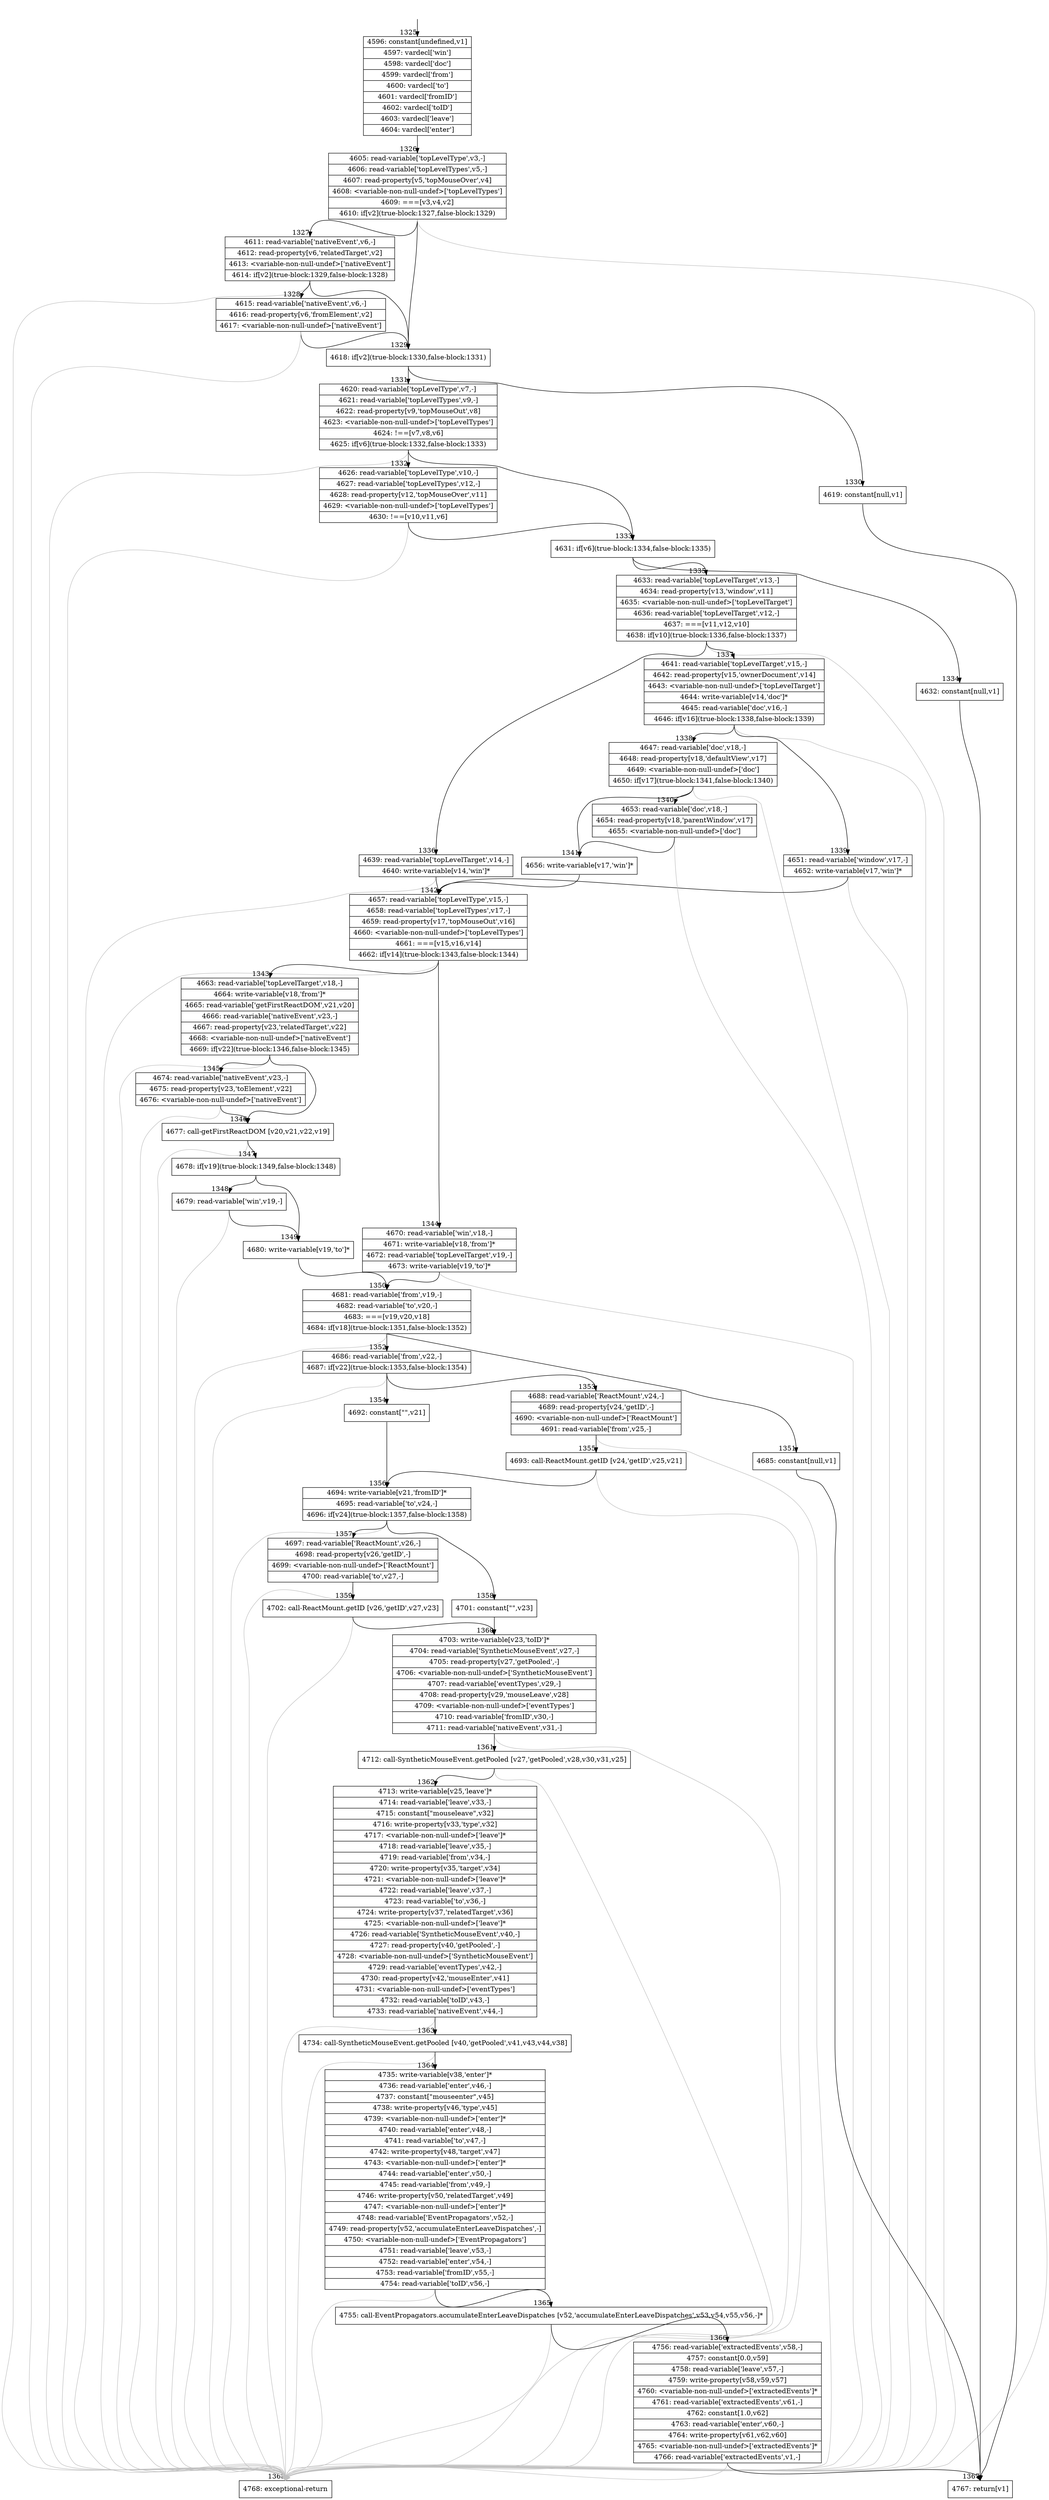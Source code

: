 digraph {
rankdir="TD"
BB_entry83[shape=none,label=""];
BB_entry83 -> BB1325 [tailport=s, headport=n, headlabel="    1325"]
BB1325 [shape=record label="{4596: constant[undefined,v1]|4597: vardecl['win']|4598: vardecl['doc']|4599: vardecl['from']|4600: vardecl['to']|4601: vardecl['fromID']|4602: vardecl['toID']|4603: vardecl['leave']|4604: vardecl['enter']}" ] 
BB1325 -> BB1326 [tailport=s, headport=n, headlabel="      1326"]
BB1326 [shape=record label="{4605: read-variable['topLevelType',v3,-]|4606: read-variable['topLevelTypes',v5,-]|4607: read-property[v5,'topMouseOver',v4]|4608: \<variable-non-null-undef\>['topLevelTypes']|4609: ===[v3,v4,v2]|4610: if[v2](true-block:1327,false-block:1329)}" ] 
BB1326 -> BB1329 [tailport=s, headport=n, headlabel="      1329"]
BB1326 -> BB1327 [tailport=s, headport=n, headlabel="      1327"]
BB1326 -> BB1368 [tailport=s, headport=n, color=gray, headlabel="      1368"]
BB1327 [shape=record label="{4611: read-variable['nativeEvent',v6,-]|4612: read-property[v6,'relatedTarget',v2]|4613: \<variable-non-null-undef\>['nativeEvent']|4614: if[v2](true-block:1329,false-block:1328)}" ] 
BB1327 -> BB1329 [tailport=s, headport=n]
BB1327 -> BB1328 [tailport=s, headport=n, headlabel="      1328"]
BB1327 -> BB1368 [tailport=s, headport=n, color=gray]
BB1328 [shape=record label="{4615: read-variable['nativeEvent',v6,-]|4616: read-property[v6,'fromElement',v2]|4617: \<variable-non-null-undef\>['nativeEvent']}" ] 
BB1328 -> BB1329 [tailport=s, headport=n]
BB1328 -> BB1368 [tailport=s, headport=n, color=gray]
BB1329 [shape=record label="{4618: if[v2](true-block:1330,false-block:1331)}" ] 
BB1329 -> BB1330 [tailport=s, headport=n, headlabel="      1330"]
BB1329 -> BB1331 [tailport=s, headport=n, headlabel="      1331"]
BB1330 [shape=record label="{4619: constant[null,v1]}" ] 
BB1330 -> BB1367 [tailport=s, headport=n, headlabel="      1367"]
BB1331 [shape=record label="{4620: read-variable['topLevelType',v7,-]|4621: read-variable['topLevelTypes',v9,-]|4622: read-property[v9,'topMouseOut',v8]|4623: \<variable-non-null-undef\>['topLevelTypes']|4624: !==[v7,v8,v6]|4625: if[v6](true-block:1332,false-block:1333)}" ] 
BB1331 -> BB1333 [tailport=s, headport=n, headlabel="      1333"]
BB1331 -> BB1332 [tailport=s, headport=n, headlabel="      1332"]
BB1331 -> BB1368 [tailport=s, headport=n, color=gray]
BB1332 [shape=record label="{4626: read-variable['topLevelType',v10,-]|4627: read-variable['topLevelTypes',v12,-]|4628: read-property[v12,'topMouseOver',v11]|4629: \<variable-non-null-undef\>['topLevelTypes']|4630: !==[v10,v11,v6]}" ] 
BB1332 -> BB1333 [tailport=s, headport=n]
BB1332 -> BB1368 [tailport=s, headport=n, color=gray]
BB1333 [shape=record label="{4631: if[v6](true-block:1334,false-block:1335)}" ] 
BB1333 -> BB1334 [tailport=s, headport=n, headlabel="      1334"]
BB1333 -> BB1335 [tailport=s, headport=n, headlabel="      1335"]
BB1334 [shape=record label="{4632: constant[null,v1]}" ] 
BB1334 -> BB1367 [tailport=s, headport=n]
BB1335 [shape=record label="{4633: read-variable['topLevelTarget',v13,-]|4634: read-property[v13,'window',v11]|4635: \<variable-non-null-undef\>['topLevelTarget']|4636: read-variable['topLevelTarget',v12,-]|4637: ===[v11,v12,v10]|4638: if[v10](true-block:1336,false-block:1337)}" ] 
BB1335 -> BB1336 [tailport=s, headport=n, headlabel="      1336"]
BB1335 -> BB1337 [tailport=s, headport=n, headlabel="      1337"]
BB1335 -> BB1368 [tailport=s, headport=n, color=gray]
BB1336 [shape=record label="{4639: read-variable['topLevelTarget',v14,-]|4640: write-variable[v14,'win']*}" ] 
BB1336 -> BB1342 [tailport=s, headport=n, headlabel="      1342"]
BB1336 -> BB1368 [tailport=s, headport=n, color=gray]
BB1337 [shape=record label="{4641: read-variable['topLevelTarget',v15,-]|4642: read-property[v15,'ownerDocument',v14]|4643: \<variable-non-null-undef\>['topLevelTarget']|4644: write-variable[v14,'doc']*|4645: read-variable['doc',v16,-]|4646: if[v16](true-block:1338,false-block:1339)}" ] 
BB1337 -> BB1338 [tailport=s, headport=n, headlabel="      1338"]
BB1337 -> BB1339 [tailport=s, headport=n, headlabel="      1339"]
BB1337 -> BB1368 [tailport=s, headport=n, color=gray]
BB1338 [shape=record label="{4647: read-variable['doc',v18,-]|4648: read-property[v18,'defaultView',v17]|4649: \<variable-non-null-undef\>['doc']|4650: if[v17](true-block:1341,false-block:1340)}" ] 
BB1338 -> BB1341 [tailport=s, headport=n, headlabel="      1341"]
BB1338 -> BB1340 [tailport=s, headport=n, headlabel="      1340"]
BB1338 -> BB1368 [tailport=s, headport=n, color=gray]
BB1339 [shape=record label="{4651: read-variable['window',v17,-]|4652: write-variable[v17,'win']*}" ] 
BB1339 -> BB1342 [tailport=s, headport=n]
BB1339 -> BB1368 [tailport=s, headport=n, color=gray]
BB1340 [shape=record label="{4653: read-variable['doc',v18,-]|4654: read-property[v18,'parentWindow',v17]|4655: \<variable-non-null-undef\>['doc']}" ] 
BB1340 -> BB1341 [tailport=s, headport=n]
BB1340 -> BB1368 [tailport=s, headport=n, color=gray]
BB1341 [shape=record label="{4656: write-variable[v17,'win']*}" ] 
BB1341 -> BB1342 [tailport=s, headport=n]
BB1342 [shape=record label="{4657: read-variable['topLevelType',v15,-]|4658: read-variable['topLevelTypes',v17,-]|4659: read-property[v17,'topMouseOut',v16]|4660: \<variable-non-null-undef\>['topLevelTypes']|4661: ===[v15,v16,v14]|4662: if[v14](true-block:1343,false-block:1344)}" ] 
BB1342 -> BB1343 [tailport=s, headport=n, headlabel="      1343"]
BB1342 -> BB1344 [tailport=s, headport=n, headlabel="      1344"]
BB1342 -> BB1368 [tailport=s, headport=n, color=gray]
BB1343 [shape=record label="{4663: read-variable['topLevelTarget',v18,-]|4664: write-variable[v18,'from']*|4665: read-variable['getFirstReactDOM',v21,v20]|4666: read-variable['nativeEvent',v23,-]|4667: read-property[v23,'relatedTarget',v22]|4668: \<variable-non-null-undef\>['nativeEvent']|4669: if[v22](true-block:1346,false-block:1345)}" ] 
BB1343 -> BB1346 [tailport=s, headport=n, headlabel="      1346"]
BB1343 -> BB1345 [tailport=s, headport=n, headlabel="      1345"]
BB1343 -> BB1368 [tailport=s, headport=n, color=gray]
BB1344 [shape=record label="{4670: read-variable['win',v18,-]|4671: write-variable[v18,'from']*|4672: read-variable['topLevelTarget',v19,-]|4673: write-variable[v19,'to']*}" ] 
BB1344 -> BB1350 [tailport=s, headport=n, headlabel="      1350"]
BB1344 -> BB1368 [tailport=s, headport=n, color=gray]
BB1345 [shape=record label="{4674: read-variable['nativeEvent',v23,-]|4675: read-property[v23,'toElement',v22]|4676: \<variable-non-null-undef\>['nativeEvent']}" ] 
BB1345 -> BB1346 [tailport=s, headport=n]
BB1345 -> BB1368 [tailport=s, headport=n, color=gray]
BB1346 [shape=record label="{4677: call-getFirstReactDOM [v20,v21,v22,v19]}" ] 
BB1346 -> BB1347 [tailport=s, headport=n, headlabel="      1347"]
BB1346 -> BB1368 [tailport=s, headport=n, color=gray]
BB1347 [shape=record label="{4678: if[v19](true-block:1349,false-block:1348)}" ] 
BB1347 -> BB1349 [tailport=s, headport=n, headlabel="      1349"]
BB1347 -> BB1348 [tailport=s, headport=n, headlabel="      1348"]
BB1348 [shape=record label="{4679: read-variable['win',v19,-]}" ] 
BB1348 -> BB1349 [tailport=s, headport=n]
BB1348 -> BB1368 [tailport=s, headport=n, color=gray]
BB1349 [shape=record label="{4680: write-variable[v19,'to']*}" ] 
BB1349 -> BB1350 [tailport=s, headport=n]
BB1350 [shape=record label="{4681: read-variable['from',v19,-]|4682: read-variable['to',v20,-]|4683: ===[v19,v20,v18]|4684: if[v18](true-block:1351,false-block:1352)}" ] 
BB1350 -> BB1351 [tailport=s, headport=n, headlabel="      1351"]
BB1350 -> BB1352 [tailport=s, headport=n, headlabel="      1352"]
BB1350 -> BB1368 [tailport=s, headport=n, color=gray]
BB1351 [shape=record label="{4685: constant[null,v1]}" ] 
BB1351 -> BB1367 [tailport=s, headport=n]
BB1352 [shape=record label="{4686: read-variable['from',v22,-]|4687: if[v22](true-block:1353,false-block:1354)}" ] 
BB1352 -> BB1353 [tailport=s, headport=n, headlabel="      1353"]
BB1352 -> BB1354 [tailport=s, headport=n, headlabel="      1354"]
BB1352 -> BB1368 [tailport=s, headport=n, color=gray]
BB1353 [shape=record label="{4688: read-variable['ReactMount',v24,-]|4689: read-property[v24,'getID',-]|4690: \<variable-non-null-undef\>['ReactMount']|4691: read-variable['from',v25,-]}" ] 
BB1353 -> BB1355 [tailport=s, headport=n, headlabel="      1355"]
BB1353 -> BB1368 [tailport=s, headport=n, color=gray]
BB1354 [shape=record label="{4692: constant[\"\",v21]}" ] 
BB1354 -> BB1356 [tailport=s, headport=n, headlabel="      1356"]
BB1355 [shape=record label="{4693: call-ReactMount.getID [v24,'getID',v25,v21]}" ] 
BB1355 -> BB1356 [tailport=s, headport=n]
BB1355 -> BB1368 [tailport=s, headport=n, color=gray]
BB1356 [shape=record label="{4694: write-variable[v21,'fromID']*|4695: read-variable['to',v24,-]|4696: if[v24](true-block:1357,false-block:1358)}" ] 
BB1356 -> BB1357 [tailport=s, headport=n, headlabel="      1357"]
BB1356 -> BB1358 [tailport=s, headport=n, headlabel="      1358"]
BB1356 -> BB1368 [tailport=s, headport=n, color=gray]
BB1357 [shape=record label="{4697: read-variable['ReactMount',v26,-]|4698: read-property[v26,'getID',-]|4699: \<variable-non-null-undef\>['ReactMount']|4700: read-variable['to',v27,-]}" ] 
BB1357 -> BB1359 [tailport=s, headport=n, headlabel="      1359"]
BB1357 -> BB1368 [tailport=s, headport=n, color=gray]
BB1358 [shape=record label="{4701: constant[\"\",v23]}" ] 
BB1358 -> BB1360 [tailport=s, headport=n, headlabel="      1360"]
BB1359 [shape=record label="{4702: call-ReactMount.getID [v26,'getID',v27,v23]}" ] 
BB1359 -> BB1360 [tailport=s, headport=n]
BB1359 -> BB1368 [tailport=s, headport=n, color=gray]
BB1360 [shape=record label="{4703: write-variable[v23,'toID']*|4704: read-variable['SyntheticMouseEvent',v27,-]|4705: read-property[v27,'getPooled',-]|4706: \<variable-non-null-undef\>['SyntheticMouseEvent']|4707: read-variable['eventTypes',v29,-]|4708: read-property[v29,'mouseLeave',v28]|4709: \<variable-non-null-undef\>['eventTypes']|4710: read-variable['fromID',v30,-]|4711: read-variable['nativeEvent',v31,-]}" ] 
BB1360 -> BB1361 [tailport=s, headport=n, headlabel="      1361"]
BB1360 -> BB1368 [tailport=s, headport=n, color=gray]
BB1361 [shape=record label="{4712: call-SyntheticMouseEvent.getPooled [v27,'getPooled',v28,v30,v31,v25]}" ] 
BB1361 -> BB1362 [tailport=s, headport=n, headlabel="      1362"]
BB1361 -> BB1368 [tailport=s, headport=n, color=gray]
BB1362 [shape=record label="{4713: write-variable[v25,'leave']*|4714: read-variable['leave',v33,-]|4715: constant[\"mouseleave\",v32]|4716: write-property[v33,'type',v32]|4717: \<variable-non-null-undef\>['leave']*|4718: read-variable['leave',v35,-]|4719: read-variable['from',v34,-]|4720: write-property[v35,'target',v34]|4721: \<variable-non-null-undef\>['leave']*|4722: read-variable['leave',v37,-]|4723: read-variable['to',v36,-]|4724: write-property[v37,'relatedTarget',v36]|4725: \<variable-non-null-undef\>['leave']*|4726: read-variable['SyntheticMouseEvent',v40,-]|4727: read-property[v40,'getPooled',-]|4728: \<variable-non-null-undef\>['SyntheticMouseEvent']|4729: read-variable['eventTypes',v42,-]|4730: read-property[v42,'mouseEnter',v41]|4731: \<variable-non-null-undef\>['eventTypes']|4732: read-variable['toID',v43,-]|4733: read-variable['nativeEvent',v44,-]}" ] 
BB1362 -> BB1363 [tailport=s, headport=n, headlabel="      1363"]
BB1362 -> BB1368 [tailport=s, headport=n, color=gray]
BB1363 [shape=record label="{4734: call-SyntheticMouseEvent.getPooled [v40,'getPooled',v41,v43,v44,v38]}" ] 
BB1363 -> BB1364 [tailport=s, headport=n, headlabel="      1364"]
BB1363 -> BB1368 [tailport=s, headport=n, color=gray]
BB1364 [shape=record label="{4735: write-variable[v38,'enter']*|4736: read-variable['enter',v46,-]|4737: constant[\"mouseenter\",v45]|4738: write-property[v46,'type',v45]|4739: \<variable-non-null-undef\>['enter']*|4740: read-variable['enter',v48,-]|4741: read-variable['to',v47,-]|4742: write-property[v48,'target',v47]|4743: \<variable-non-null-undef\>['enter']*|4744: read-variable['enter',v50,-]|4745: read-variable['from',v49,-]|4746: write-property[v50,'relatedTarget',v49]|4747: \<variable-non-null-undef\>['enter']*|4748: read-variable['EventPropagators',v52,-]|4749: read-property[v52,'accumulateEnterLeaveDispatches',-]|4750: \<variable-non-null-undef\>['EventPropagators']|4751: read-variable['leave',v53,-]|4752: read-variable['enter',v54,-]|4753: read-variable['fromID',v55,-]|4754: read-variable['toID',v56,-]}" ] 
BB1364 -> BB1365 [tailport=s, headport=n, headlabel="      1365"]
BB1364 -> BB1368 [tailport=s, headport=n, color=gray]
BB1365 [shape=record label="{4755: call-EventPropagators.accumulateEnterLeaveDispatches [v52,'accumulateEnterLeaveDispatches',v53,v54,v55,v56,-]*}" ] 
BB1365 -> BB1366 [tailport=s, headport=n, headlabel="      1366"]
BB1365 -> BB1368 [tailport=s, headport=n, color=gray]
BB1366 [shape=record label="{4756: read-variable['extractedEvents',v58,-]|4757: constant[0.0,v59]|4758: read-variable['leave',v57,-]|4759: write-property[v58,v59,v57]|4760: \<variable-non-null-undef\>['extractedEvents']*|4761: read-variable['extractedEvents',v61,-]|4762: constant[1.0,v62]|4763: read-variable['enter',v60,-]|4764: write-property[v61,v62,v60]|4765: \<variable-non-null-undef\>['extractedEvents']*|4766: read-variable['extractedEvents',v1,-]}" ] 
BB1366 -> BB1367 [tailport=s, headport=n]
BB1366 -> BB1368 [tailport=s, headport=n, color=gray]
BB1367 [shape=record label="{4767: return[v1]}" ] 
BB1368 [shape=record label="{4768: exceptional-return}" ] 
//#$~ 2466
}
